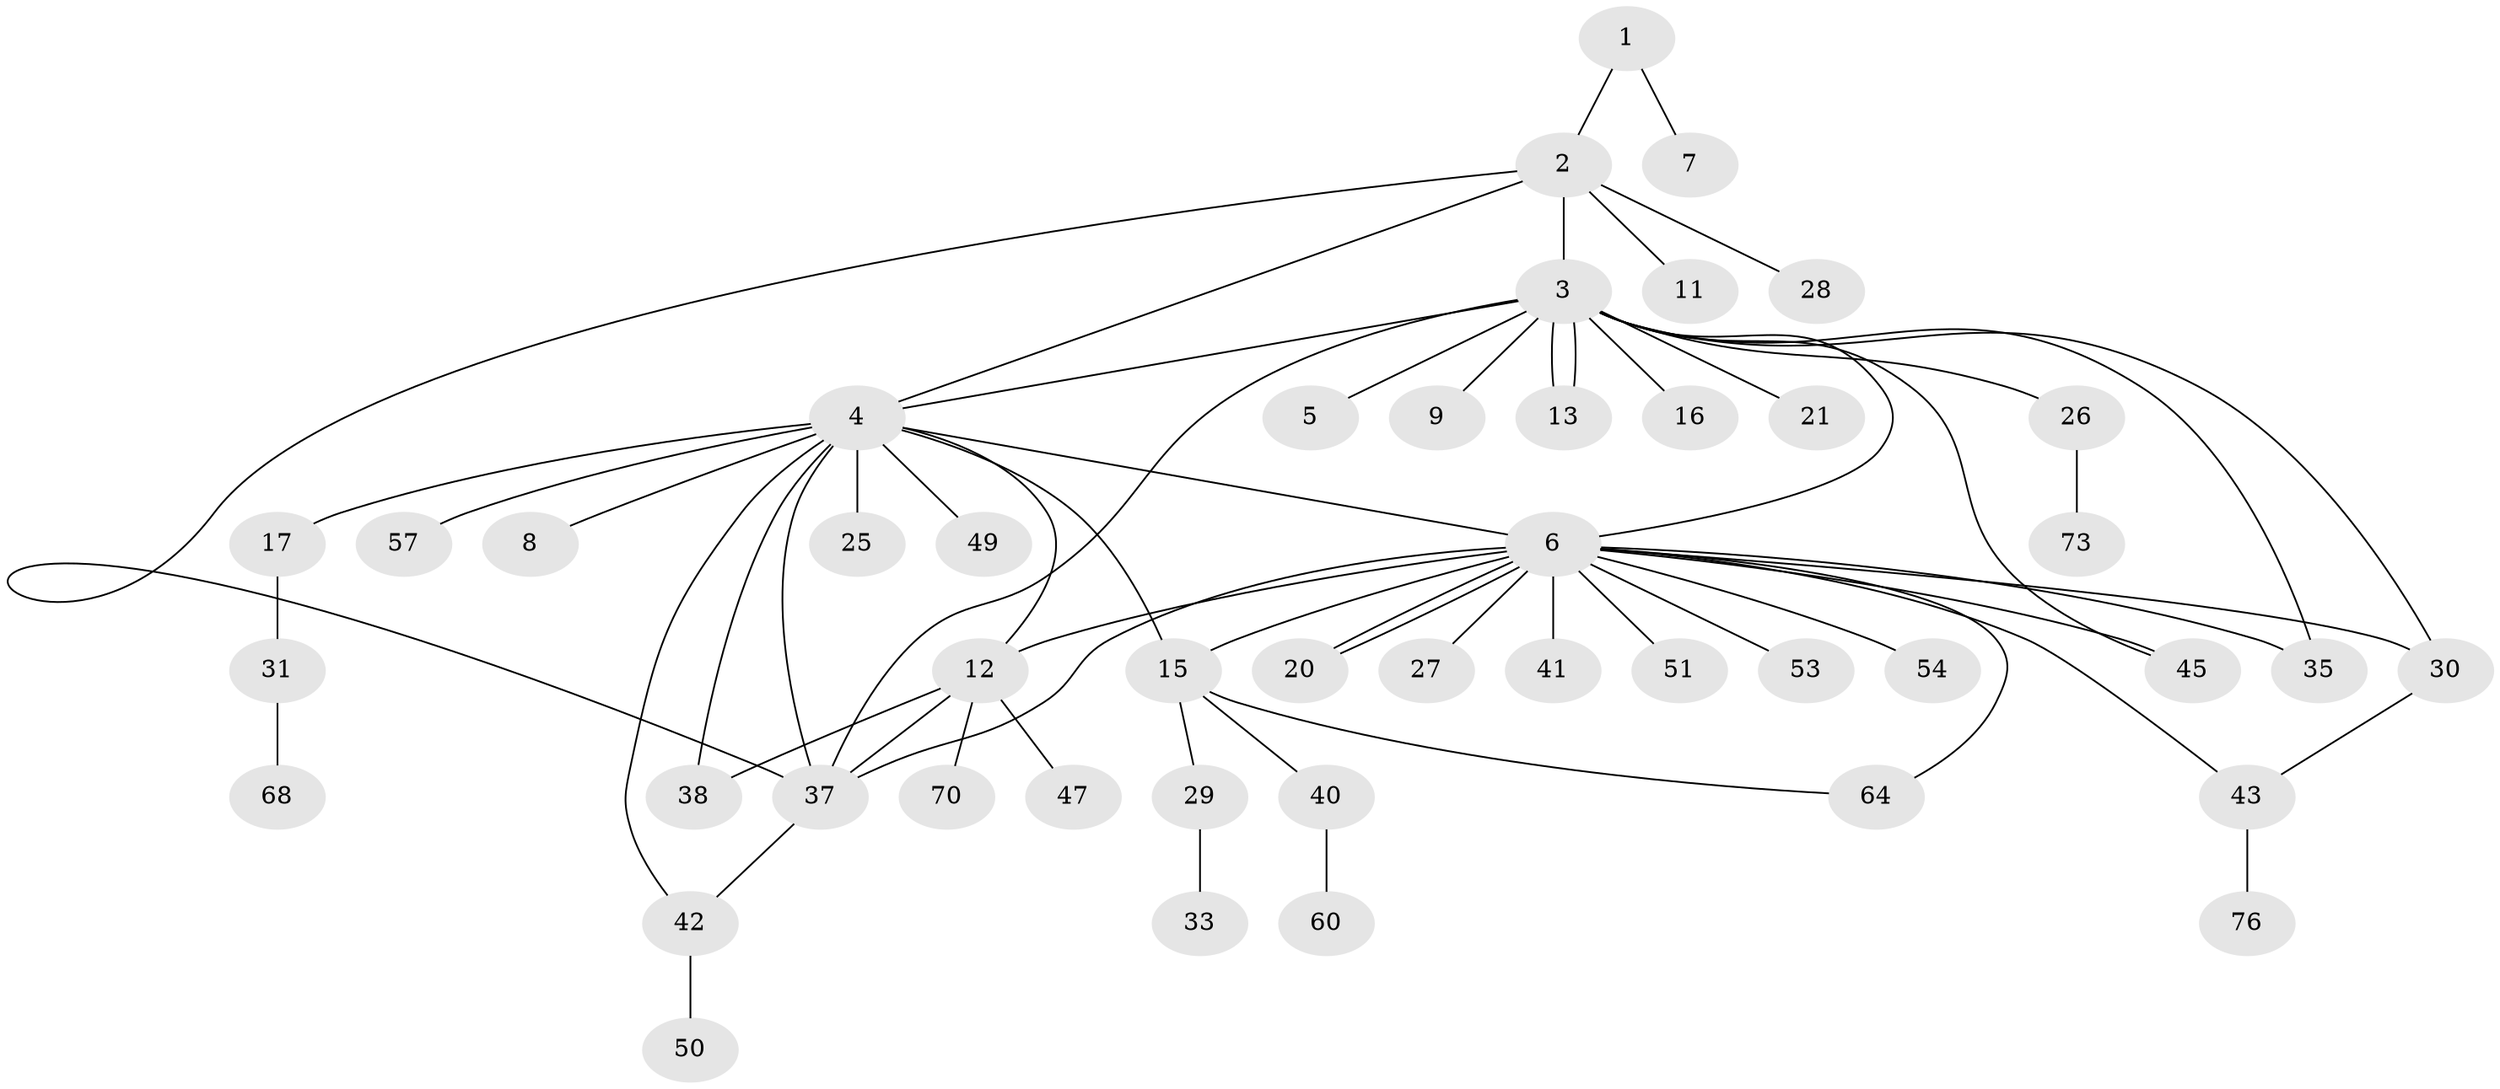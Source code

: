 // original degree distribution, {2: 0.24358974358974358, 12: 0.01282051282051282, 13: 0.01282051282051282, 15: 0.01282051282051282, 1: 0.5, 22: 0.01282051282051282, 5: 0.038461538461538464, 3: 0.10256410256410256, 6: 0.01282051282051282, 4: 0.05128205128205128}
// Generated by graph-tools (version 1.1) at 2025/18/03/04/25 18:18:08]
// undirected, 46 vertices, 62 edges
graph export_dot {
graph [start="1"]
  node [color=gray90,style=filled];
  1;
  2 [super="+36+14+65+77+55+48"];
  3 [super="+18+34"];
  4 [super="+52"];
  5;
  6 [super="+23+10+32+39+66"];
  7;
  8;
  9;
  11;
  12 [super="+46+22"];
  13 [super="+19"];
  15 [super="+24+61+56"];
  16 [super="+69"];
  17;
  20 [super="+59"];
  21;
  25;
  26;
  27;
  28;
  29;
  30;
  31;
  33;
  35;
  37 [super="+71+74+62"];
  38 [super="+78"];
  40;
  41;
  42;
  43;
  45;
  47;
  49;
  50;
  51;
  53;
  54;
  57;
  60;
  64;
  68;
  70;
  73;
  76;
  1 -- 2;
  1 -- 7;
  2 -- 3 [weight=2];
  2 -- 4;
  2 -- 11;
  2 -- 28;
  2 -- 37;
  3 -- 4;
  3 -- 5;
  3 -- 9;
  3 -- 13;
  3 -- 13;
  3 -- 16;
  3 -- 21;
  3 -- 30;
  3 -- 37;
  3 -- 26;
  3 -- 45;
  3 -- 6;
  3 -- 35;
  4 -- 6;
  4 -- 8;
  4 -- 12 [weight=2];
  4 -- 17;
  4 -- 25;
  4 -- 38 [weight=2];
  4 -- 42;
  4 -- 49;
  4 -- 57;
  4 -- 37;
  4 -- 15;
  6 -- 15;
  6 -- 20;
  6 -- 20;
  6 -- 27;
  6 -- 30;
  6 -- 35;
  6 -- 41;
  6 -- 43;
  6 -- 45;
  6 -- 51;
  6 -- 53;
  6 -- 54;
  6 -- 64;
  6 -- 12 [weight=2];
  6 -- 37 [weight=2];
  12 -- 37;
  12 -- 70;
  12 -- 38;
  12 -- 47;
  15 -- 29 [weight=2];
  15 -- 40;
  15 -- 64;
  17 -- 31;
  26 -- 73;
  29 -- 33;
  30 -- 43;
  31 -- 68;
  37 -- 42;
  40 -- 60;
  42 -- 50;
  43 -- 76;
}
